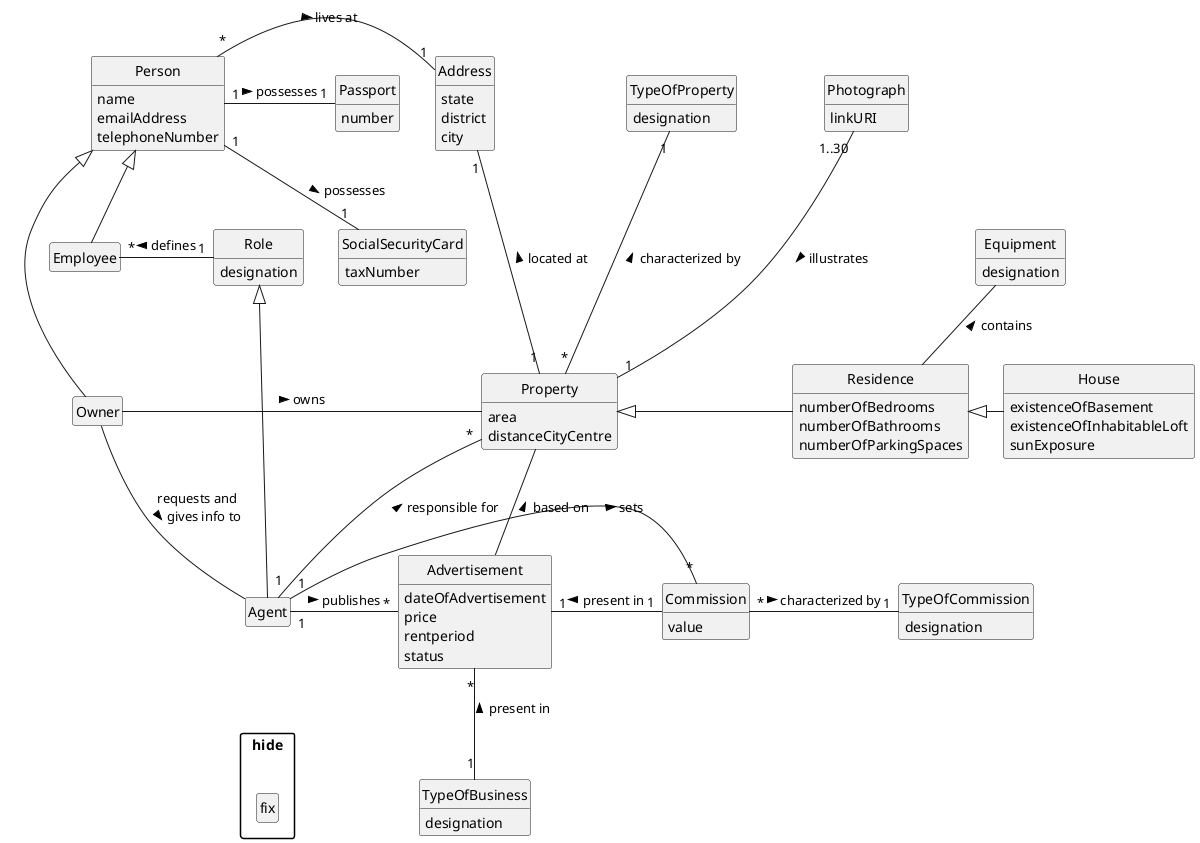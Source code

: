 @startuml
skinparam monochrome true
skinparam packageStyle rectangle
skinparam shadowing false
skinparam classAttributeIconSize 0
hide circle
hide empty members


class Equipment{
designation
}
class Photograph{
linkURI
}
class Commission{
value
}
class Property {
area
distanceCityCentre
}
class Residence {
numberOfBedrooms
numberOfBathrooms
numberOfParkingSpaces
}
class House{
existenceOfBasement
existenceOfInhabitableLoft
sunExposure
}
class Person{
name
emailAddress
telephoneNumber
}
class Owner {
}
class Agent {
}
class TypeOfCommission{
designation
}
class Address{
state
district
city
}
class SocialSecurityCard {
taxNumber
}
class Passport {
number
}
class Advertisement {
dateOfAdvertisement
price
rentperiod
status
}
class TypeOfProperty{
designation
}
class TypeOfBusiness{
designation
}
class Role {
designation
}
package hide{
class fix {
}
hide hide
}
Person"*" - "1"Address: lives at >
Person"1" -- "1"SocialSecurityCard: possesses >
Person"1" - "1"Passport: possesses >

Role"1" -left "*"Employee: defines >
Role <|--r Agent
Person <|-- Employee

Advertisement"*" -- "1" TypeOfBusiness: present in <
fix --[hidden]up Advertisement: f

Owner - Property: owns >
Address"1" --- "1"Property: located at <
Property"1" ---up "1..30"Photograph: illustrates <
Property"*" ---up "1"TypeOfProperty: characterized by >

Commission"*" - "1"TypeOfCommission: characterized by >
Commission"1" --left "1"Advertisement: present in >

fix -[hidden]up "1" Agent: f
fix --[hidden]l "1" Owner: f

Property  <|--right Residence
Residence <|--right House
Residence --up Equipment : contains >
Person <|--  Owner
Agent"1" - "*"Advertisement: publishes >
Agent"1" - "*"Commission: sets >
Owner -- Agent: requests and\n gives info to >
Property"*" - "1"Agent: responsible for <
Advertisement --up Property: based on >
@enduml
